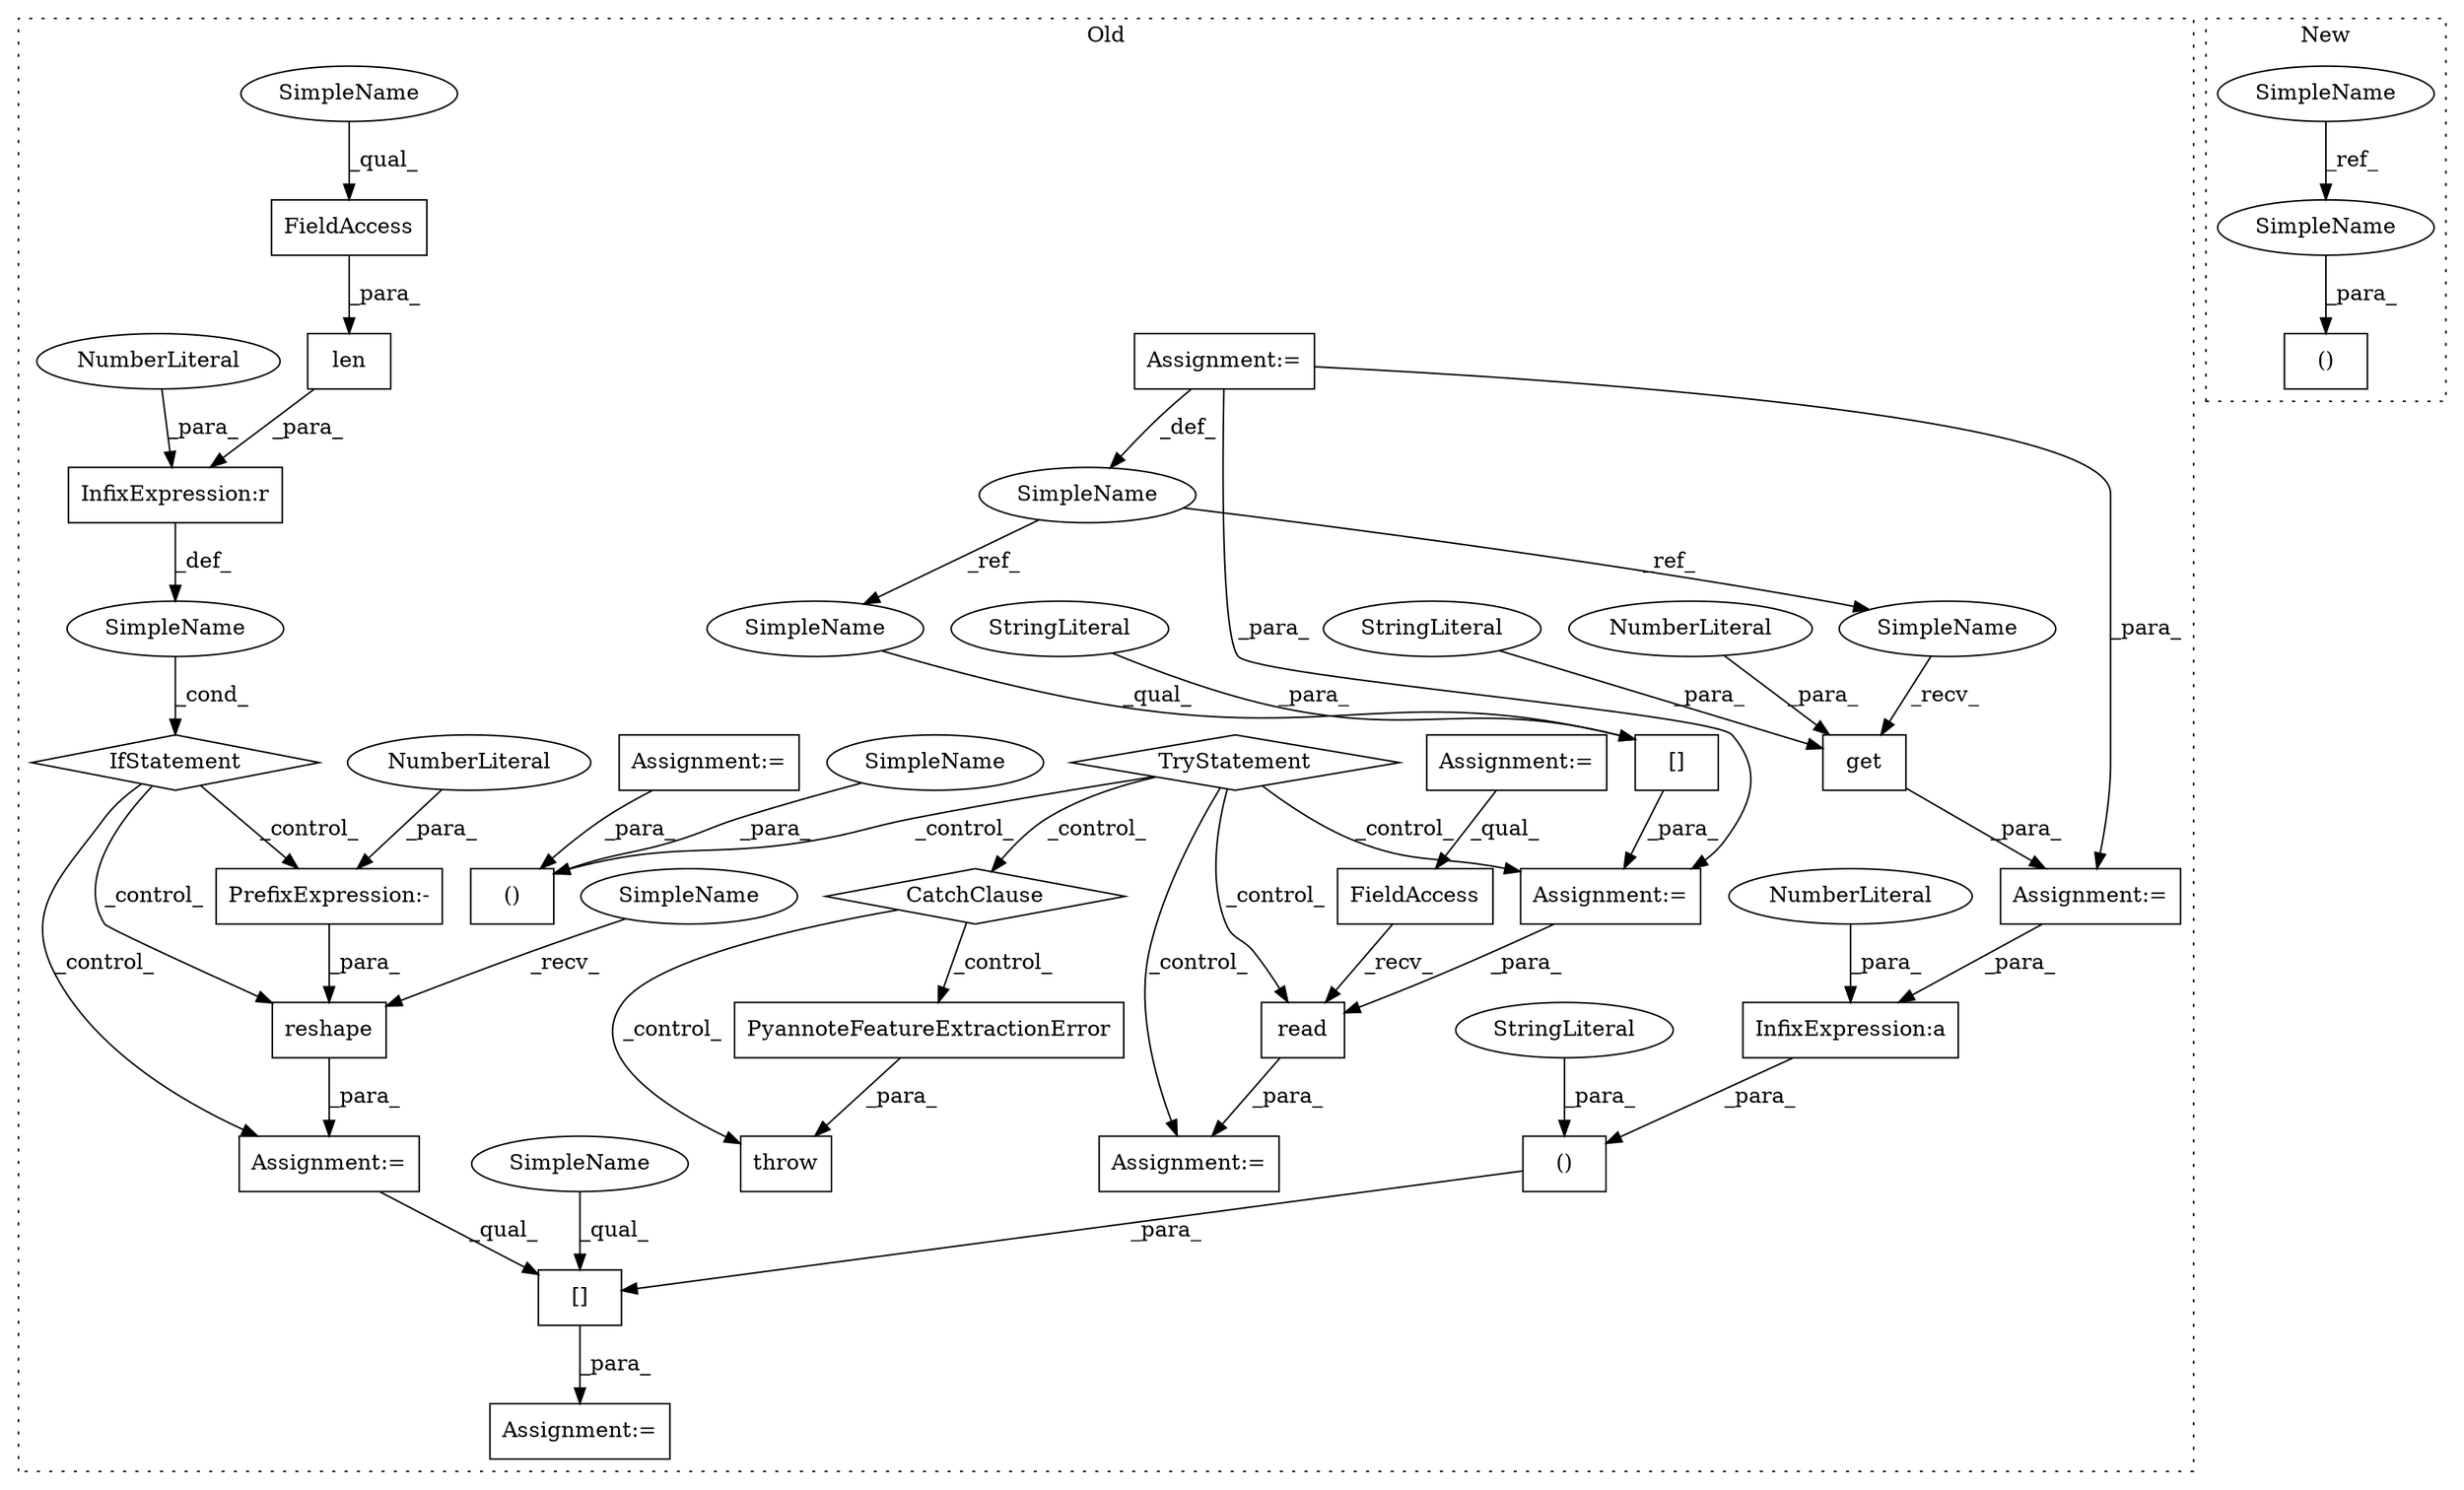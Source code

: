 digraph G {
subgraph cluster0 {
1 [label="get" a="32" s="1561,1576" l="4,1" shape="box"];
3 [label="Assignment:=" a="7" s="1584" l="1" shape="box"];
4 [label="StringLiteral" a="45" s="1565" l="9" shape="ellipse"];
5 [label="Assignment:=" a="7" s="1555" l="1" shape="box"];
6 [label="Assignment:=" a="7" s="900" l="4" shape="box"];
7 [label="Assignment:=" a="7" s="1157" l="2" shape="box"];
8 [label="TryStatement" a="54" s="1069" l="4" shape="diamond"];
9 [label="CatchClause" a="12" s="1193,1213" l="11,2" shape="diamond"];
10 [label="()" a="106" s="1111" l="46" shape="box"];
11 [label="InfixExpression:a" a="27" s="1600" l="3" shape="box"];
12 [label="()" a="106" s="1592" l="42" shape="box"];
13 [label="[]" a="2" s="1585,1634" l="7,2" shape="box"];
14 [label="NumberLiteral" a="34" s="1575" l="1" shape="ellipse"];
15 [label="[]" a="2" s="1085,1095" l="5,1" shape="box"];
16 [label="NumberLiteral" a="34" s="1603" l="1" shape="ellipse"];
17 [label="read" a="32" s="1175,1183" l="5,1" shape="box"];
19 [label="PyannoteFeatureExtractionError" a="32" s="1229,1269" l="31,1" shape="box"];
20 [label="SimpleName" a="42" s="900" l="4" shape="ellipse"];
21 [label="reshape" a="32" s="1523,1535" l="8,1" shape="box"];
22 [label="SimpleName" a="42" s="" l="" shape="ellipse"];
23 [label="PrefixExpression:-" a="38" s="1531" l="1" shape="box"];
24 [label="NumberLiteral" a="34" s="1532" l="1" shape="ellipse"];
25 [label="StringLiteral" a="45" s="1618" l="16" shape="ellipse"];
26 [label="StringLiteral" a="45" s="1090" l="5" shape="ellipse"];
27 [label="InfixExpression:r" a="27" s="1505" l="3" shape="box"];
28 [label="NumberLiteral" a="34" s="1508" l="1" shape="ellipse"];
29 [label="len" a="32" s="1493,1504" l="4,1" shape="box"];
30 [label="throw" a="53" s="1223" l="6" shape="box"];
31 [label="FieldAccess" a="22" s="1159" l="15" shape="box"];
32 [label="FieldAccess" a="22" s="1497" l="7" shape="box"];
33 [label="IfStatement" a="25" s="1489,1509" l="4,2" shape="diamond"];
34 [label="Assignment:=" a="7" s="1054" l="9" shape="box"];
35 [label="Assignment:=" a="7" s="1520" l="1" shape="box"];
36 [label="Assignment:=" a="7" s="1084" l="1" shape="box"];
37 [label="Assignment:=" a="7" s="1010" l="8" shape="box"];
38 [label="SimpleName" a="42" s="1556" l="4" shape="ellipse"];
39 [label="SimpleName" a="42" s="1085" l="4" shape="ellipse"];
41 [label="SimpleName" a="42" s="1521" l="1" shape="ellipse"];
42 [label="SimpleName" a="42" s="1585" l="1" shape="ellipse"];
43 [label="SimpleName" a="42" s="1111" l="1" shape="ellipse"];
44 [label="SimpleName" a="42" s="1497" l="1" shape="ellipse"];
label = "Old";
style="dotted";
}
subgraph cluster1 {
2 [label="()" a="106" s="2444" l="25" shape="box"];
18 [label="SimpleName" a="42" s="2432" l="1" shape="ellipse"];
40 [label="SimpleName" a="42" s="2444" l="1" shape="ellipse"];
label = "New";
style="dotted";
}
1 -> 5 [label="_para_"];
4 -> 1 [label="_para_"];
5 -> 11 [label="_para_"];
6 -> 20 [label="_def_"];
6 -> 36 [label="_para_"];
6 -> 5 [label="_para_"];
8 -> 36 [label="_control_"];
8 -> 17 [label="_control_"];
8 -> 7 [label="_control_"];
8 -> 9 [label="_control_"];
8 -> 10 [label="_control_"];
9 -> 19 [label="_control_"];
9 -> 30 [label="_control_"];
11 -> 12 [label="_para_"];
12 -> 13 [label="_para_"];
13 -> 3 [label="_para_"];
14 -> 1 [label="_para_"];
15 -> 36 [label="_para_"];
16 -> 11 [label="_para_"];
17 -> 7 [label="_para_"];
18 -> 40 [label="_ref_"];
19 -> 30 [label="_para_"];
20 -> 38 [label="_ref_"];
20 -> 39 [label="_ref_"];
21 -> 35 [label="_para_"];
22 -> 33 [label="_cond_"];
23 -> 21 [label="_para_"];
24 -> 23 [label="_para_"];
25 -> 12 [label="_para_"];
26 -> 15 [label="_para_"];
27 -> 22 [label="_def_"];
28 -> 27 [label="_para_"];
29 -> 27 [label="_para_"];
31 -> 17 [label="_recv_"];
32 -> 29 [label="_para_"];
33 -> 21 [label="_control_"];
33 -> 23 [label="_control_"];
33 -> 35 [label="_control_"];
34 -> 31 [label="_qual_"];
35 -> 13 [label="_qual_"];
36 -> 17 [label="_para_"];
37 -> 10 [label="_para_"];
38 -> 1 [label="_recv_"];
39 -> 15 [label="_qual_"];
40 -> 2 [label="_para_"];
41 -> 21 [label="_recv_"];
42 -> 13 [label="_qual_"];
43 -> 10 [label="_para_"];
44 -> 32 [label="_qual_"];
}